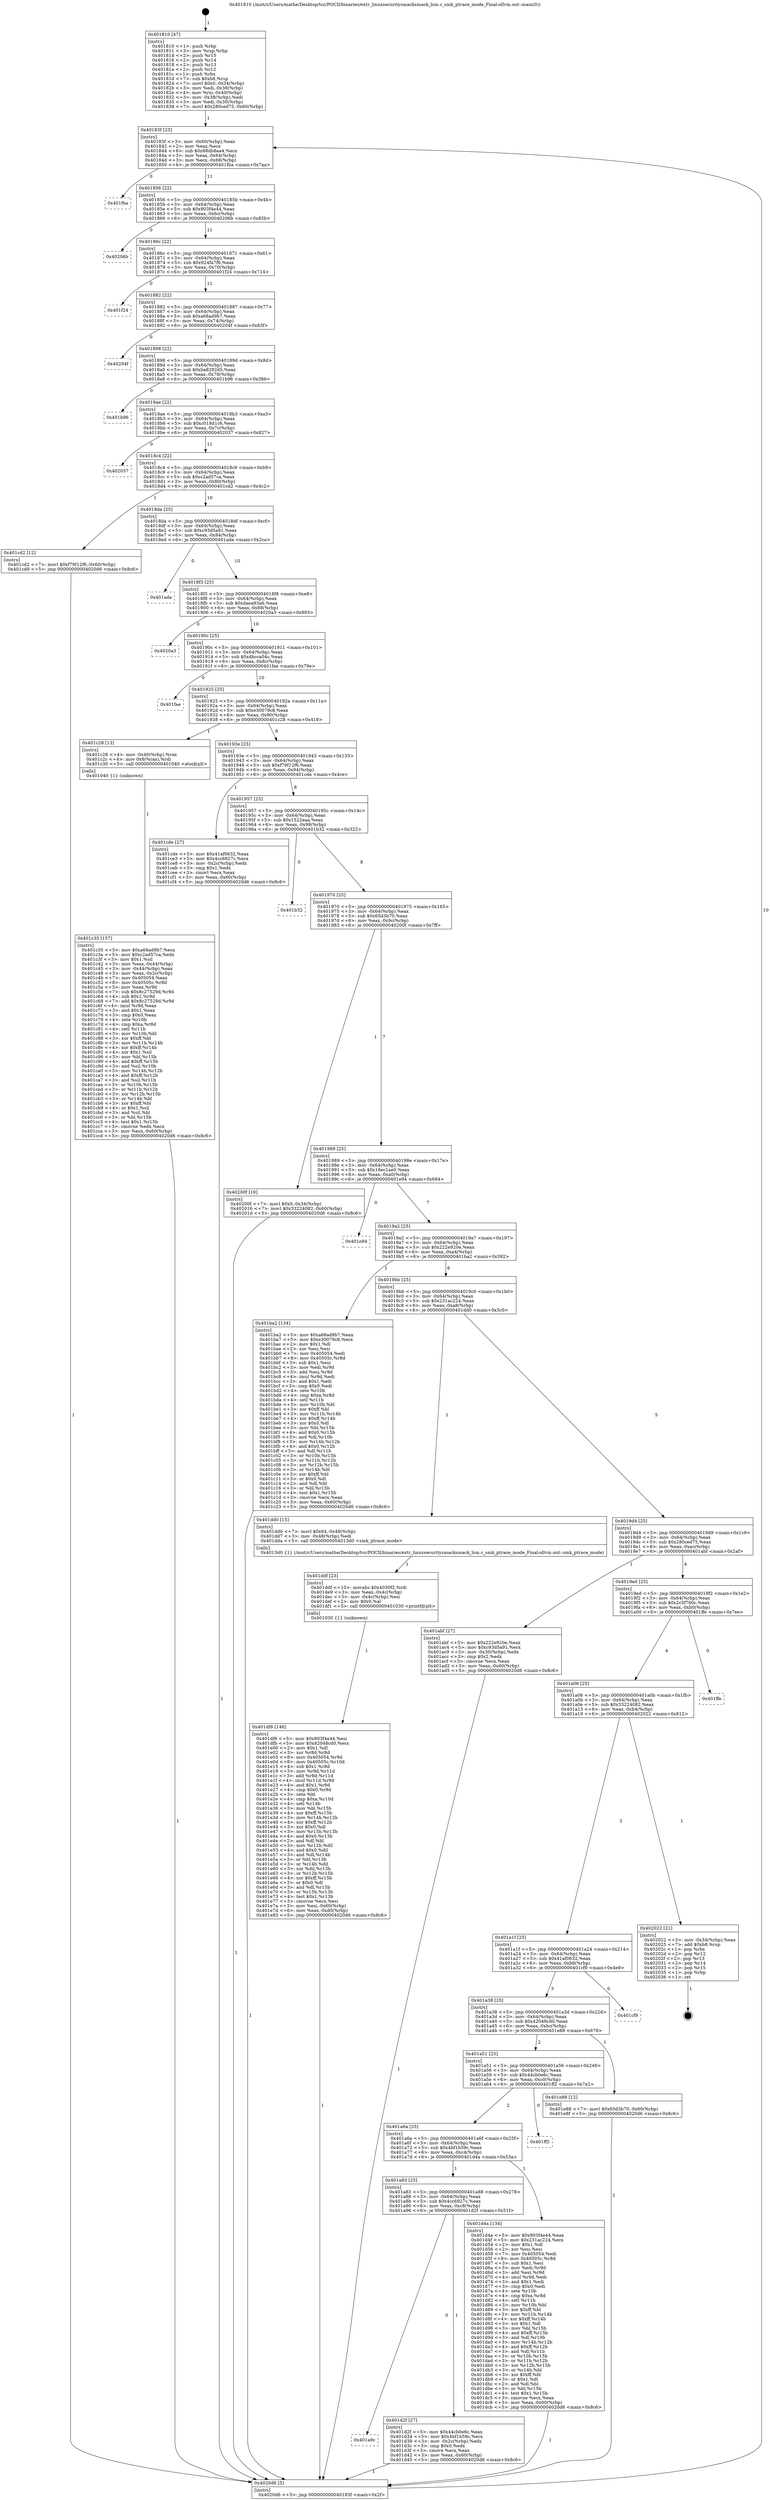 digraph "0x401810" {
  label = "0x401810 (/mnt/c/Users/mathe/Desktop/tcc/POCII/binaries/extr_linuxsecuritysmacksmack_lsm.c_smk_ptrace_mode_Final-ollvm.out::main(0))"
  labelloc = "t"
  node[shape=record]

  Entry [label="",width=0.3,height=0.3,shape=circle,fillcolor=black,style=filled]
  "0x40183f" [label="{
     0x40183f [23]\l
     | [instrs]\l
     &nbsp;&nbsp;0x40183f \<+3\>: mov -0x60(%rbp),%eax\l
     &nbsp;&nbsp;0x401842 \<+2\>: mov %eax,%ecx\l
     &nbsp;&nbsp;0x401844 \<+6\>: sub $0x88db8aa4,%ecx\l
     &nbsp;&nbsp;0x40184a \<+3\>: mov %eax,-0x64(%rbp)\l
     &nbsp;&nbsp;0x40184d \<+3\>: mov %ecx,-0x68(%rbp)\l
     &nbsp;&nbsp;0x401850 \<+6\>: je 0000000000401fba \<main+0x7aa\>\l
  }"]
  "0x401fba" [label="{
     0x401fba\l
  }", style=dashed]
  "0x401856" [label="{
     0x401856 [22]\l
     | [instrs]\l
     &nbsp;&nbsp;0x401856 \<+5\>: jmp 000000000040185b \<main+0x4b\>\l
     &nbsp;&nbsp;0x40185b \<+3\>: mov -0x64(%rbp),%eax\l
     &nbsp;&nbsp;0x40185e \<+5\>: sub $0x903f4e44,%eax\l
     &nbsp;&nbsp;0x401863 \<+3\>: mov %eax,-0x6c(%rbp)\l
     &nbsp;&nbsp;0x401866 \<+6\>: je 000000000040206b \<main+0x85b\>\l
  }"]
  Exit [label="",width=0.3,height=0.3,shape=circle,fillcolor=black,style=filled,peripheries=2]
  "0x40206b" [label="{
     0x40206b\l
  }", style=dashed]
  "0x40186c" [label="{
     0x40186c [22]\l
     | [instrs]\l
     &nbsp;&nbsp;0x40186c \<+5\>: jmp 0000000000401871 \<main+0x61\>\l
     &nbsp;&nbsp;0x401871 \<+3\>: mov -0x64(%rbp),%eax\l
     &nbsp;&nbsp;0x401874 \<+5\>: sub $0x924fa7f6,%eax\l
     &nbsp;&nbsp;0x401879 \<+3\>: mov %eax,-0x70(%rbp)\l
     &nbsp;&nbsp;0x40187c \<+6\>: je 0000000000401f24 \<main+0x714\>\l
  }"]
  "0x401df6" [label="{
     0x401df6 [146]\l
     | [instrs]\l
     &nbsp;&nbsp;0x401df6 \<+5\>: mov $0x903f4e44,%esi\l
     &nbsp;&nbsp;0x401dfb \<+5\>: mov $0x42048cd0,%ecx\l
     &nbsp;&nbsp;0x401e00 \<+2\>: mov $0x1,%dl\l
     &nbsp;&nbsp;0x401e02 \<+3\>: xor %r8d,%r8d\l
     &nbsp;&nbsp;0x401e05 \<+8\>: mov 0x405054,%r9d\l
     &nbsp;&nbsp;0x401e0d \<+8\>: mov 0x40505c,%r10d\l
     &nbsp;&nbsp;0x401e15 \<+4\>: sub $0x1,%r8d\l
     &nbsp;&nbsp;0x401e19 \<+3\>: mov %r9d,%r11d\l
     &nbsp;&nbsp;0x401e1c \<+3\>: add %r8d,%r11d\l
     &nbsp;&nbsp;0x401e1f \<+4\>: imul %r11d,%r9d\l
     &nbsp;&nbsp;0x401e23 \<+4\>: and $0x1,%r9d\l
     &nbsp;&nbsp;0x401e27 \<+4\>: cmp $0x0,%r9d\l
     &nbsp;&nbsp;0x401e2b \<+3\>: sete %bl\l
     &nbsp;&nbsp;0x401e2e \<+4\>: cmp $0xa,%r10d\l
     &nbsp;&nbsp;0x401e32 \<+4\>: setl %r14b\l
     &nbsp;&nbsp;0x401e36 \<+3\>: mov %bl,%r15b\l
     &nbsp;&nbsp;0x401e39 \<+4\>: xor $0xff,%r15b\l
     &nbsp;&nbsp;0x401e3d \<+3\>: mov %r14b,%r12b\l
     &nbsp;&nbsp;0x401e40 \<+4\>: xor $0xff,%r12b\l
     &nbsp;&nbsp;0x401e44 \<+3\>: xor $0x0,%dl\l
     &nbsp;&nbsp;0x401e47 \<+3\>: mov %r15b,%r13b\l
     &nbsp;&nbsp;0x401e4a \<+4\>: and $0x0,%r13b\l
     &nbsp;&nbsp;0x401e4e \<+2\>: and %dl,%bl\l
     &nbsp;&nbsp;0x401e50 \<+3\>: mov %r12b,%dil\l
     &nbsp;&nbsp;0x401e53 \<+4\>: and $0x0,%dil\l
     &nbsp;&nbsp;0x401e57 \<+3\>: and %dl,%r14b\l
     &nbsp;&nbsp;0x401e5a \<+3\>: or %bl,%r13b\l
     &nbsp;&nbsp;0x401e5d \<+3\>: or %r14b,%dil\l
     &nbsp;&nbsp;0x401e60 \<+3\>: xor %dil,%r13b\l
     &nbsp;&nbsp;0x401e63 \<+3\>: or %r12b,%r15b\l
     &nbsp;&nbsp;0x401e66 \<+4\>: xor $0xff,%r15b\l
     &nbsp;&nbsp;0x401e6a \<+3\>: or $0x0,%dl\l
     &nbsp;&nbsp;0x401e6d \<+3\>: and %dl,%r15b\l
     &nbsp;&nbsp;0x401e70 \<+3\>: or %r15b,%r13b\l
     &nbsp;&nbsp;0x401e73 \<+4\>: test $0x1,%r13b\l
     &nbsp;&nbsp;0x401e77 \<+3\>: cmovne %ecx,%esi\l
     &nbsp;&nbsp;0x401e7a \<+3\>: mov %esi,-0x60(%rbp)\l
     &nbsp;&nbsp;0x401e7d \<+6\>: mov %eax,-0xd0(%rbp)\l
     &nbsp;&nbsp;0x401e83 \<+5\>: jmp 00000000004020d6 \<main+0x8c6\>\l
  }"]
  "0x401f24" [label="{
     0x401f24\l
  }", style=dashed]
  "0x401882" [label="{
     0x401882 [22]\l
     | [instrs]\l
     &nbsp;&nbsp;0x401882 \<+5\>: jmp 0000000000401887 \<main+0x77\>\l
     &nbsp;&nbsp;0x401887 \<+3\>: mov -0x64(%rbp),%eax\l
     &nbsp;&nbsp;0x40188a \<+5\>: sub $0xa68ad9b7,%eax\l
     &nbsp;&nbsp;0x40188f \<+3\>: mov %eax,-0x74(%rbp)\l
     &nbsp;&nbsp;0x401892 \<+6\>: je 000000000040204f \<main+0x83f\>\l
  }"]
  "0x401ddf" [label="{
     0x401ddf [23]\l
     | [instrs]\l
     &nbsp;&nbsp;0x401ddf \<+10\>: movabs $0x4030f2,%rdi\l
     &nbsp;&nbsp;0x401de9 \<+3\>: mov %eax,-0x4c(%rbp)\l
     &nbsp;&nbsp;0x401dec \<+3\>: mov -0x4c(%rbp),%esi\l
     &nbsp;&nbsp;0x401def \<+2\>: mov $0x0,%al\l
     &nbsp;&nbsp;0x401df1 \<+5\>: call 0000000000401030 \<printf@plt\>\l
     | [calls]\l
     &nbsp;&nbsp;0x401030 \{1\} (unknown)\l
  }"]
  "0x40204f" [label="{
     0x40204f\l
  }", style=dashed]
  "0x401898" [label="{
     0x401898 [22]\l
     | [instrs]\l
     &nbsp;&nbsp;0x401898 \<+5\>: jmp 000000000040189d \<main+0x8d\>\l
     &nbsp;&nbsp;0x40189d \<+3\>: mov -0x64(%rbp),%eax\l
     &nbsp;&nbsp;0x4018a0 \<+5\>: sub $0xba8292d5,%eax\l
     &nbsp;&nbsp;0x4018a5 \<+3\>: mov %eax,-0x78(%rbp)\l
     &nbsp;&nbsp;0x4018a8 \<+6\>: je 0000000000401b96 \<main+0x386\>\l
  }"]
  "0x401a9c" [label="{
     0x401a9c\l
  }", style=dashed]
  "0x401b96" [label="{
     0x401b96\l
  }", style=dashed]
  "0x4018ae" [label="{
     0x4018ae [22]\l
     | [instrs]\l
     &nbsp;&nbsp;0x4018ae \<+5\>: jmp 00000000004018b3 \<main+0xa3\>\l
     &nbsp;&nbsp;0x4018b3 \<+3\>: mov -0x64(%rbp),%eax\l
     &nbsp;&nbsp;0x4018b6 \<+5\>: sub $0xc018d1c6,%eax\l
     &nbsp;&nbsp;0x4018bb \<+3\>: mov %eax,-0x7c(%rbp)\l
     &nbsp;&nbsp;0x4018be \<+6\>: je 0000000000402037 \<main+0x827\>\l
  }"]
  "0x401d2f" [label="{
     0x401d2f [27]\l
     | [instrs]\l
     &nbsp;&nbsp;0x401d2f \<+5\>: mov $0x44cb0e6c,%eax\l
     &nbsp;&nbsp;0x401d34 \<+5\>: mov $0x4bf1b59c,%ecx\l
     &nbsp;&nbsp;0x401d39 \<+3\>: mov -0x2c(%rbp),%edx\l
     &nbsp;&nbsp;0x401d3c \<+3\>: cmp $0x0,%edx\l
     &nbsp;&nbsp;0x401d3f \<+3\>: cmove %ecx,%eax\l
     &nbsp;&nbsp;0x401d42 \<+3\>: mov %eax,-0x60(%rbp)\l
     &nbsp;&nbsp;0x401d45 \<+5\>: jmp 00000000004020d6 \<main+0x8c6\>\l
  }"]
  "0x402037" [label="{
     0x402037\l
  }", style=dashed]
  "0x4018c4" [label="{
     0x4018c4 [22]\l
     | [instrs]\l
     &nbsp;&nbsp;0x4018c4 \<+5\>: jmp 00000000004018c9 \<main+0xb9\>\l
     &nbsp;&nbsp;0x4018c9 \<+3\>: mov -0x64(%rbp),%eax\l
     &nbsp;&nbsp;0x4018cc \<+5\>: sub $0xc2ad57ca,%eax\l
     &nbsp;&nbsp;0x4018d1 \<+3\>: mov %eax,-0x80(%rbp)\l
     &nbsp;&nbsp;0x4018d4 \<+6\>: je 0000000000401cd2 \<main+0x4c2\>\l
  }"]
  "0x401a83" [label="{
     0x401a83 [25]\l
     | [instrs]\l
     &nbsp;&nbsp;0x401a83 \<+5\>: jmp 0000000000401a88 \<main+0x278\>\l
     &nbsp;&nbsp;0x401a88 \<+3\>: mov -0x64(%rbp),%eax\l
     &nbsp;&nbsp;0x401a8b \<+5\>: sub $0x4cc6927c,%eax\l
     &nbsp;&nbsp;0x401a90 \<+6\>: mov %eax,-0xc8(%rbp)\l
     &nbsp;&nbsp;0x401a96 \<+6\>: je 0000000000401d2f \<main+0x51f\>\l
  }"]
  "0x401cd2" [label="{
     0x401cd2 [12]\l
     | [instrs]\l
     &nbsp;&nbsp;0x401cd2 \<+7\>: movl $0xf79f12f6,-0x60(%rbp)\l
     &nbsp;&nbsp;0x401cd9 \<+5\>: jmp 00000000004020d6 \<main+0x8c6\>\l
  }"]
  "0x4018da" [label="{
     0x4018da [25]\l
     | [instrs]\l
     &nbsp;&nbsp;0x4018da \<+5\>: jmp 00000000004018df \<main+0xcf\>\l
     &nbsp;&nbsp;0x4018df \<+3\>: mov -0x64(%rbp),%eax\l
     &nbsp;&nbsp;0x4018e2 \<+5\>: sub $0xc93d5a91,%eax\l
     &nbsp;&nbsp;0x4018e7 \<+6\>: mov %eax,-0x84(%rbp)\l
     &nbsp;&nbsp;0x4018ed \<+6\>: je 0000000000401ada \<main+0x2ca\>\l
  }"]
  "0x401d4a" [label="{
     0x401d4a [134]\l
     | [instrs]\l
     &nbsp;&nbsp;0x401d4a \<+5\>: mov $0x903f4e44,%eax\l
     &nbsp;&nbsp;0x401d4f \<+5\>: mov $0x231ac224,%ecx\l
     &nbsp;&nbsp;0x401d54 \<+2\>: mov $0x1,%dl\l
     &nbsp;&nbsp;0x401d56 \<+2\>: xor %esi,%esi\l
     &nbsp;&nbsp;0x401d58 \<+7\>: mov 0x405054,%edi\l
     &nbsp;&nbsp;0x401d5f \<+8\>: mov 0x40505c,%r8d\l
     &nbsp;&nbsp;0x401d67 \<+3\>: sub $0x1,%esi\l
     &nbsp;&nbsp;0x401d6a \<+3\>: mov %edi,%r9d\l
     &nbsp;&nbsp;0x401d6d \<+3\>: add %esi,%r9d\l
     &nbsp;&nbsp;0x401d70 \<+4\>: imul %r9d,%edi\l
     &nbsp;&nbsp;0x401d74 \<+3\>: and $0x1,%edi\l
     &nbsp;&nbsp;0x401d77 \<+3\>: cmp $0x0,%edi\l
     &nbsp;&nbsp;0x401d7a \<+4\>: sete %r10b\l
     &nbsp;&nbsp;0x401d7e \<+4\>: cmp $0xa,%r8d\l
     &nbsp;&nbsp;0x401d82 \<+4\>: setl %r11b\l
     &nbsp;&nbsp;0x401d86 \<+3\>: mov %r10b,%bl\l
     &nbsp;&nbsp;0x401d89 \<+3\>: xor $0xff,%bl\l
     &nbsp;&nbsp;0x401d8c \<+3\>: mov %r11b,%r14b\l
     &nbsp;&nbsp;0x401d8f \<+4\>: xor $0xff,%r14b\l
     &nbsp;&nbsp;0x401d93 \<+3\>: xor $0x1,%dl\l
     &nbsp;&nbsp;0x401d96 \<+3\>: mov %bl,%r15b\l
     &nbsp;&nbsp;0x401d99 \<+4\>: and $0xff,%r15b\l
     &nbsp;&nbsp;0x401d9d \<+3\>: and %dl,%r10b\l
     &nbsp;&nbsp;0x401da0 \<+3\>: mov %r14b,%r12b\l
     &nbsp;&nbsp;0x401da3 \<+4\>: and $0xff,%r12b\l
     &nbsp;&nbsp;0x401da7 \<+3\>: and %dl,%r11b\l
     &nbsp;&nbsp;0x401daa \<+3\>: or %r10b,%r15b\l
     &nbsp;&nbsp;0x401dad \<+3\>: or %r11b,%r12b\l
     &nbsp;&nbsp;0x401db0 \<+3\>: xor %r12b,%r15b\l
     &nbsp;&nbsp;0x401db3 \<+3\>: or %r14b,%bl\l
     &nbsp;&nbsp;0x401db6 \<+3\>: xor $0xff,%bl\l
     &nbsp;&nbsp;0x401db9 \<+3\>: or $0x1,%dl\l
     &nbsp;&nbsp;0x401dbc \<+2\>: and %dl,%bl\l
     &nbsp;&nbsp;0x401dbe \<+3\>: or %bl,%r15b\l
     &nbsp;&nbsp;0x401dc1 \<+4\>: test $0x1,%r15b\l
     &nbsp;&nbsp;0x401dc5 \<+3\>: cmovne %ecx,%eax\l
     &nbsp;&nbsp;0x401dc8 \<+3\>: mov %eax,-0x60(%rbp)\l
     &nbsp;&nbsp;0x401dcb \<+5\>: jmp 00000000004020d6 \<main+0x8c6\>\l
  }"]
  "0x401ada" [label="{
     0x401ada\l
  }", style=dashed]
  "0x4018f3" [label="{
     0x4018f3 [25]\l
     | [instrs]\l
     &nbsp;&nbsp;0x4018f3 \<+5\>: jmp 00000000004018f8 \<main+0xe8\>\l
     &nbsp;&nbsp;0x4018f8 \<+3\>: mov -0x64(%rbp),%eax\l
     &nbsp;&nbsp;0x4018fb \<+5\>: sub $0xdaea93a6,%eax\l
     &nbsp;&nbsp;0x401900 \<+6\>: mov %eax,-0x88(%rbp)\l
     &nbsp;&nbsp;0x401906 \<+6\>: je 00000000004020a3 \<main+0x893\>\l
  }"]
  "0x401a6a" [label="{
     0x401a6a [25]\l
     | [instrs]\l
     &nbsp;&nbsp;0x401a6a \<+5\>: jmp 0000000000401a6f \<main+0x25f\>\l
     &nbsp;&nbsp;0x401a6f \<+3\>: mov -0x64(%rbp),%eax\l
     &nbsp;&nbsp;0x401a72 \<+5\>: sub $0x4bf1b59c,%eax\l
     &nbsp;&nbsp;0x401a77 \<+6\>: mov %eax,-0xc4(%rbp)\l
     &nbsp;&nbsp;0x401a7d \<+6\>: je 0000000000401d4a \<main+0x53a\>\l
  }"]
  "0x4020a3" [label="{
     0x4020a3\l
  }", style=dashed]
  "0x40190c" [label="{
     0x40190c [25]\l
     | [instrs]\l
     &nbsp;&nbsp;0x40190c \<+5\>: jmp 0000000000401911 \<main+0x101\>\l
     &nbsp;&nbsp;0x401911 \<+3\>: mov -0x64(%rbp),%eax\l
     &nbsp;&nbsp;0x401914 \<+5\>: sub $0xdbcca04c,%eax\l
     &nbsp;&nbsp;0x401919 \<+6\>: mov %eax,-0x8c(%rbp)\l
     &nbsp;&nbsp;0x40191f \<+6\>: je 0000000000401fae \<main+0x79e\>\l
  }"]
  "0x401ff2" [label="{
     0x401ff2\l
  }", style=dashed]
  "0x401fae" [label="{
     0x401fae\l
  }", style=dashed]
  "0x401925" [label="{
     0x401925 [25]\l
     | [instrs]\l
     &nbsp;&nbsp;0x401925 \<+5\>: jmp 000000000040192a \<main+0x11a\>\l
     &nbsp;&nbsp;0x40192a \<+3\>: mov -0x64(%rbp),%eax\l
     &nbsp;&nbsp;0x40192d \<+5\>: sub $0xe30079c8,%eax\l
     &nbsp;&nbsp;0x401932 \<+6\>: mov %eax,-0x90(%rbp)\l
     &nbsp;&nbsp;0x401938 \<+6\>: je 0000000000401c28 \<main+0x418\>\l
  }"]
  "0x401a51" [label="{
     0x401a51 [25]\l
     | [instrs]\l
     &nbsp;&nbsp;0x401a51 \<+5\>: jmp 0000000000401a56 \<main+0x246\>\l
     &nbsp;&nbsp;0x401a56 \<+3\>: mov -0x64(%rbp),%eax\l
     &nbsp;&nbsp;0x401a59 \<+5\>: sub $0x44cb0e6c,%eax\l
     &nbsp;&nbsp;0x401a5e \<+6\>: mov %eax,-0xc0(%rbp)\l
     &nbsp;&nbsp;0x401a64 \<+6\>: je 0000000000401ff2 \<main+0x7e2\>\l
  }"]
  "0x401c28" [label="{
     0x401c28 [13]\l
     | [instrs]\l
     &nbsp;&nbsp;0x401c28 \<+4\>: mov -0x40(%rbp),%rax\l
     &nbsp;&nbsp;0x401c2c \<+4\>: mov 0x8(%rax),%rdi\l
     &nbsp;&nbsp;0x401c30 \<+5\>: call 0000000000401040 \<atoi@plt\>\l
     | [calls]\l
     &nbsp;&nbsp;0x401040 \{1\} (unknown)\l
  }"]
  "0x40193e" [label="{
     0x40193e [25]\l
     | [instrs]\l
     &nbsp;&nbsp;0x40193e \<+5\>: jmp 0000000000401943 \<main+0x133\>\l
     &nbsp;&nbsp;0x401943 \<+3\>: mov -0x64(%rbp),%eax\l
     &nbsp;&nbsp;0x401946 \<+5\>: sub $0xf79f12f6,%eax\l
     &nbsp;&nbsp;0x40194b \<+6\>: mov %eax,-0x94(%rbp)\l
     &nbsp;&nbsp;0x401951 \<+6\>: je 0000000000401cde \<main+0x4ce\>\l
  }"]
  "0x401e88" [label="{
     0x401e88 [12]\l
     | [instrs]\l
     &nbsp;&nbsp;0x401e88 \<+7\>: movl $0x65d3b70,-0x60(%rbp)\l
     &nbsp;&nbsp;0x401e8f \<+5\>: jmp 00000000004020d6 \<main+0x8c6\>\l
  }"]
  "0x401cde" [label="{
     0x401cde [27]\l
     | [instrs]\l
     &nbsp;&nbsp;0x401cde \<+5\>: mov $0x41af0632,%eax\l
     &nbsp;&nbsp;0x401ce3 \<+5\>: mov $0x4cc6927c,%ecx\l
     &nbsp;&nbsp;0x401ce8 \<+3\>: mov -0x2c(%rbp),%edx\l
     &nbsp;&nbsp;0x401ceb \<+3\>: cmp $0x1,%edx\l
     &nbsp;&nbsp;0x401cee \<+3\>: cmovl %ecx,%eax\l
     &nbsp;&nbsp;0x401cf1 \<+3\>: mov %eax,-0x60(%rbp)\l
     &nbsp;&nbsp;0x401cf4 \<+5\>: jmp 00000000004020d6 \<main+0x8c6\>\l
  }"]
  "0x401957" [label="{
     0x401957 [25]\l
     | [instrs]\l
     &nbsp;&nbsp;0x401957 \<+5\>: jmp 000000000040195c \<main+0x14c\>\l
     &nbsp;&nbsp;0x40195c \<+3\>: mov -0x64(%rbp),%eax\l
     &nbsp;&nbsp;0x40195f \<+5\>: sub $0x1522eaa,%eax\l
     &nbsp;&nbsp;0x401964 \<+6\>: mov %eax,-0x98(%rbp)\l
     &nbsp;&nbsp;0x40196a \<+6\>: je 0000000000401b32 \<main+0x322\>\l
  }"]
  "0x401a38" [label="{
     0x401a38 [25]\l
     | [instrs]\l
     &nbsp;&nbsp;0x401a38 \<+5\>: jmp 0000000000401a3d \<main+0x22d\>\l
     &nbsp;&nbsp;0x401a3d \<+3\>: mov -0x64(%rbp),%eax\l
     &nbsp;&nbsp;0x401a40 \<+5\>: sub $0x42048cd0,%eax\l
     &nbsp;&nbsp;0x401a45 \<+6\>: mov %eax,-0xbc(%rbp)\l
     &nbsp;&nbsp;0x401a4b \<+6\>: je 0000000000401e88 \<main+0x678\>\l
  }"]
  "0x401b32" [label="{
     0x401b32\l
  }", style=dashed]
  "0x401970" [label="{
     0x401970 [25]\l
     | [instrs]\l
     &nbsp;&nbsp;0x401970 \<+5\>: jmp 0000000000401975 \<main+0x165\>\l
     &nbsp;&nbsp;0x401975 \<+3\>: mov -0x64(%rbp),%eax\l
     &nbsp;&nbsp;0x401978 \<+5\>: sub $0x65d3b70,%eax\l
     &nbsp;&nbsp;0x40197d \<+6\>: mov %eax,-0x9c(%rbp)\l
     &nbsp;&nbsp;0x401983 \<+6\>: je 000000000040200f \<main+0x7ff\>\l
  }"]
  "0x401cf9" [label="{
     0x401cf9\l
  }", style=dashed]
  "0x40200f" [label="{
     0x40200f [19]\l
     | [instrs]\l
     &nbsp;&nbsp;0x40200f \<+7\>: movl $0x0,-0x34(%rbp)\l
     &nbsp;&nbsp;0x402016 \<+7\>: movl $0x33224082,-0x60(%rbp)\l
     &nbsp;&nbsp;0x40201d \<+5\>: jmp 00000000004020d6 \<main+0x8c6\>\l
  }"]
  "0x401989" [label="{
     0x401989 [25]\l
     | [instrs]\l
     &nbsp;&nbsp;0x401989 \<+5\>: jmp 000000000040198e \<main+0x17e\>\l
     &nbsp;&nbsp;0x40198e \<+3\>: mov -0x64(%rbp),%eax\l
     &nbsp;&nbsp;0x401991 \<+5\>: sub $0x16ec1ae0,%eax\l
     &nbsp;&nbsp;0x401996 \<+6\>: mov %eax,-0xa0(%rbp)\l
     &nbsp;&nbsp;0x40199c \<+6\>: je 0000000000401e94 \<main+0x684\>\l
  }"]
  "0x401a1f" [label="{
     0x401a1f [25]\l
     | [instrs]\l
     &nbsp;&nbsp;0x401a1f \<+5\>: jmp 0000000000401a24 \<main+0x214\>\l
     &nbsp;&nbsp;0x401a24 \<+3\>: mov -0x64(%rbp),%eax\l
     &nbsp;&nbsp;0x401a27 \<+5\>: sub $0x41af0632,%eax\l
     &nbsp;&nbsp;0x401a2c \<+6\>: mov %eax,-0xb8(%rbp)\l
     &nbsp;&nbsp;0x401a32 \<+6\>: je 0000000000401cf9 \<main+0x4e9\>\l
  }"]
  "0x401e94" [label="{
     0x401e94\l
  }", style=dashed]
  "0x4019a2" [label="{
     0x4019a2 [25]\l
     | [instrs]\l
     &nbsp;&nbsp;0x4019a2 \<+5\>: jmp 00000000004019a7 \<main+0x197\>\l
     &nbsp;&nbsp;0x4019a7 \<+3\>: mov -0x64(%rbp),%eax\l
     &nbsp;&nbsp;0x4019aa \<+5\>: sub $0x222e920e,%eax\l
     &nbsp;&nbsp;0x4019af \<+6\>: mov %eax,-0xa4(%rbp)\l
     &nbsp;&nbsp;0x4019b5 \<+6\>: je 0000000000401ba2 \<main+0x392\>\l
  }"]
  "0x402022" [label="{
     0x402022 [21]\l
     | [instrs]\l
     &nbsp;&nbsp;0x402022 \<+3\>: mov -0x34(%rbp),%eax\l
     &nbsp;&nbsp;0x402025 \<+7\>: add $0xb8,%rsp\l
     &nbsp;&nbsp;0x40202c \<+1\>: pop %rbx\l
     &nbsp;&nbsp;0x40202d \<+2\>: pop %r12\l
     &nbsp;&nbsp;0x40202f \<+2\>: pop %r13\l
     &nbsp;&nbsp;0x402031 \<+2\>: pop %r14\l
     &nbsp;&nbsp;0x402033 \<+2\>: pop %r15\l
     &nbsp;&nbsp;0x402035 \<+1\>: pop %rbp\l
     &nbsp;&nbsp;0x402036 \<+1\>: ret\l
  }"]
  "0x401ba2" [label="{
     0x401ba2 [134]\l
     | [instrs]\l
     &nbsp;&nbsp;0x401ba2 \<+5\>: mov $0xa68ad9b7,%eax\l
     &nbsp;&nbsp;0x401ba7 \<+5\>: mov $0xe30079c8,%ecx\l
     &nbsp;&nbsp;0x401bac \<+2\>: mov $0x1,%dl\l
     &nbsp;&nbsp;0x401bae \<+2\>: xor %esi,%esi\l
     &nbsp;&nbsp;0x401bb0 \<+7\>: mov 0x405054,%edi\l
     &nbsp;&nbsp;0x401bb7 \<+8\>: mov 0x40505c,%r8d\l
     &nbsp;&nbsp;0x401bbf \<+3\>: sub $0x1,%esi\l
     &nbsp;&nbsp;0x401bc2 \<+3\>: mov %edi,%r9d\l
     &nbsp;&nbsp;0x401bc5 \<+3\>: add %esi,%r9d\l
     &nbsp;&nbsp;0x401bc8 \<+4\>: imul %r9d,%edi\l
     &nbsp;&nbsp;0x401bcc \<+3\>: and $0x1,%edi\l
     &nbsp;&nbsp;0x401bcf \<+3\>: cmp $0x0,%edi\l
     &nbsp;&nbsp;0x401bd2 \<+4\>: sete %r10b\l
     &nbsp;&nbsp;0x401bd6 \<+4\>: cmp $0xa,%r8d\l
     &nbsp;&nbsp;0x401bda \<+4\>: setl %r11b\l
     &nbsp;&nbsp;0x401bde \<+3\>: mov %r10b,%bl\l
     &nbsp;&nbsp;0x401be1 \<+3\>: xor $0xff,%bl\l
     &nbsp;&nbsp;0x401be4 \<+3\>: mov %r11b,%r14b\l
     &nbsp;&nbsp;0x401be7 \<+4\>: xor $0xff,%r14b\l
     &nbsp;&nbsp;0x401beb \<+3\>: xor $0x0,%dl\l
     &nbsp;&nbsp;0x401bee \<+3\>: mov %bl,%r15b\l
     &nbsp;&nbsp;0x401bf1 \<+4\>: and $0x0,%r15b\l
     &nbsp;&nbsp;0x401bf5 \<+3\>: and %dl,%r10b\l
     &nbsp;&nbsp;0x401bf8 \<+3\>: mov %r14b,%r12b\l
     &nbsp;&nbsp;0x401bfb \<+4\>: and $0x0,%r12b\l
     &nbsp;&nbsp;0x401bff \<+3\>: and %dl,%r11b\l
     &nbsp;&nbsp;0x401c02 \<+3\>: or %r10b,%r15b\l
     &nbsp;&nbsp;0x401c05 \<+3\>: or %r11b,%r12b\l
     &nbsp;&nbsp;0x401c08 \<+3\>: xor %r12b,%r15b\l
     &nbsp;&nbsp;0x401c0b \<+3\>: or %r14b,%bl\l
     &nbsp;&nbsp;0x401c0e \<+3\>: xor $0xff,%bl\l
     &nbsp;&nbsp;0x401c11 \<+3\>: or $0x0,%dl\l
     &nbsp;&nbsp;0x401c14 \<+2\>: and %dl,%bl\l
     &nbsp;&nbsp;0x401c16 \<+3\>: or %bl,%r15b\l
     &nbsp;&nbsp;0x401c19 \<+4\>: test $0x1,%r15b\l
     &nbsp;&nbsp;0x401c1d \<+3\>: cmovne %ecx,%eax\l
     &nbsp;&nbsp;0x401c20 \<+3\>: mov %eax,-0x60(%rbp)\l
     &nbsp;&nbsp;0x401c23 \<+5\>: jmp 00000000004020d6 \<main+0x8c6\>\l
  }"]
  "0x4019bb" [label="{
     0x4019bb [25]\l
     | [instrs]\l
     &nbsp;&nbsp;0x4019bb \<+5\>: jmp 00000000004019c0 \<main+0x1b0\>\l
     &nbsp;&nbsp;0x4019c0 \<+3\>: mov -0x64(%rbp),%eax\l
     &nbsp;&nbsp;0x4019c3 \<+5\>: sub $0x231ac224,%eax\l
     &nbsp;&nbsp;0x4019c8 \<+6\>: mov %eax,-0xa8(%rbp)\l
     &nbsp;&nbsp;0x4019ce \<+6\>: je 0000000000401dd0 \<main+0x5c0\>\l
  }"]
  "0x401a06" [label="{
     0x401a06 [25]\l
     | [instrs]\l
     &nbsp;&nbsp;0x401a06 \<+5\>: jmp 0000000000401a0b \<main+0x1fb\>\l
     &nbsp;&nbsp;0x401a0b \<+3\>: mov -0x64(%rbp),%eax\l
     &nbsp;&nbsp;0x401a0e \<+5\>: sub $0x33224082,%eax\l
     &nbsp;&nbsp;0x401a13 \<+6\>: mov %eax,-0xb4(%rbp)\l
     &nbsp;&nbsp;0x401a19 \<+6\>: je 0000000000402022 \<main+0x812\>\l
  }"]
  "0x401dd0" [label="{
     0x401dd0 [15]\l
     | [instrs]\l
     &nbsp;&nbsp;0x401dd0 \<+7\>: movl $0x64,-0x48(%rbp)\l
     &nbsp;&nbsp;0x401dd7 \<+3\>: mov -0x48(%rbp),%edi\l
     &nbsp;&nbsp;0x401dda \<+5\>: call 00000000004013d0 \<smk_ptrace_mode\>\l
     | [calls]\l
     &nbsp;&nbsp;0x4013d0 \{1\} (/mnt/c/Users/mathe/Desktop/tcc/POCII/binaries/extr_linuxsecuritysmacksmack_lsm.c_smk_ptrace_mode_Final-ollvm.out::smk_ptrace_mode)\l
  }"]
  "0x4019d4" [label="{
     0x4019d4 [25]\l
     | [instrs]\l
     &nbsp;&nbsp;0x4019d4 \<+5\>: jmp 00000000004019d9 \<main+0x1c9\>\l
     &nbsp;&nbsp;0x4019d9 \<+3\>: mov -0x64(%rbp),%eax\l
     &nbsp;&nbsp;0x4019dc \<+5\>: sub $0x280ced75,%eax\l
     &nbsp;&nbsp;0x4019e1 \<+6\>: mov %eax,-0xac(%rbp)\l
     &nbsp;&nbsp;0x4019e7 \<+6\>: je 0000000000401abf \<main+0x2af\>\l
  }"]
  "0x401ffe" [label="{
     0x401ffe\l
  }", style=dashed]
  "0x401abf" [label="{
     0x401abf [27]\l
     | [instrs]\l
     &nbsp;&nbsp;0x401abf \<+5\>: mov $0x222e920e,%eax\l
     &nbsp;&nbsp;0x401ac4 \<+5\>: mov $0xc93d5a91,%ecx\l
     &nbsp;&nbsp;0x401ac9 \<+3\>: mov -0x30(%rbp),%edx\l
     &nbsp;&nbsp;0x401acc \<+3\>: cmp $0x2,%edx\l
     &nbsp;&nbsp;0x401acf \<+3\>: cmovne %ecx,%eax\l
     &nbsp;&nbsp;0x401ad2 \<+3\>: mov %eax,-0x60(%rbp)\l
     &nbsp;&nbsp;0x401ad5 \<+5\>: jmp 00000000004020d6 \<main+0x8c6\>\l
  }"]
  "0x4019ed" [label="{
     0x4019ed [25]\l
     | [instrs]\l
     &nbsp;&nbsp;0x4019ed \<+5\>: jmp 00000000004019f2 \<main+0x1e2\>\l
     &nbsp;&nbsp;0x4019f2 \<+3\>: mov -0x64(%rbp),%eax\l
     &nbsp;&nbsp;0x4019f5 \<+5\>: sub $0x2c5f760c,%eax\l
     &nbsp;&nbsp;0x4019fa \<+6\>: mov %eax,-0xb0(%rbp)\l
     &nbsp;&nbsp;0x401a00 \<+6\>: je 0000000000401ffe \<main+0x7ee\>\l
  }"]
  "0x4020d6" [label="{
     0x4020d6 [5]\l
     | [instrs]\l
     &nbsp;&nbsp;0x4020d6 \<+5\>: jmp 000000000040183f \<main+0x2f\>\l
  }"]
  "0x401810" [label="{
     0x401810 [47]\l
     | [instrs]\l
     &nbsp;&nbsp;0x401810 \<+1\>: push %rbp\l
     &nbsp;&nbsp;0x401811 \<+3\>: mov %rsp,%rbp\l
     &nbsp;&nbsp;0x401814 \<+2\>: push %r15\l
     &nbsp;&nbsp;0x401816 \<+2\>: push %r14\l
     &nbsp;&nbsp;0x401818 \<+2\>: push %r13\l
     &nbsp;&nbsp;0x40181a \<+2\>: push %r12\l
     &nbsp;&nbsp;0x40181c \<+1\>: push %rbx\l
     &nbsp;&nbsp;0x40181d \<+7\>: sub $0xb8,%rsp\l
     &nbsp;&nbsp;0x401824 \<+7\>: movl $0x0,-0x34(%rbp)\l
     &nbsp;&nbsp;0x40182b \<+3\>: mov %edi,-0x38(%rbp)\l
     &nbsp;&nbsp;0x40182e \<+4\>: mov %rsi,-0x40(%rbp)\l
     &nbsp;&nbsp;0x401832 \<+3\>: mov -0x38(%rbp),%edi\l
     &nbsp;&nbsp;0x401835 \<+3\>: mov %edi,-0x30(%rbp)\l
     &nbsp;&nbsp;0x401838 \<+7\>: movl $0x280ced75,-0x60(%rbp)\l
  }"]
  "0x401c35" [label="{
     0x401c35 [157]\l
     | [instrs]\l
     &nbsp;&nbsp;0x401c35 \<+5\>: mov $0xa68ad9b7,%ecx\l
     &nbsp;&nbsp;0x401c3a \<+5\>: mov $0xc2ad57ca,%edx\l
     &nbsp;&nbsp;0x401c3f \<+3\>: mov $0x1,%sil\l
     &nbsp;&nbsp;0x401c42 \<+3\>: mov %eax,-0x44(%rbp)\l
     &nbsp;&nbsp;0x401c45 \<+3\>: mov -0x44(%rbp),%eax\l
     &nbsp;&nbsp;0x401c48 \<+3\>: mov %eax,-0x2c(%rbp)\l
     &nbsp;&nbsp;0x401c4b \<+7\>: mov 0x405054,%eax\l
     &nbsp;&nbsp;0x401c52 \<+8\>: mov 0x40505c,%r8d\l
     &nbsp;&nbsp;0x401c5a \<+3\>: mov %eax,%r9d\l
     &nbsp;&nbsp;0x401c5d \<+7\>: sub $0x8c27529d,%r9d\l
     &nbsp;&nbsp;0x401c64 \<+4\>: sub $0x1,%r9d\l
     &nbsp;&nbsp;0x401c68 \<+7\>: add $0x8c27529d,%r9d\l
     &nbsp;&nbsp;0x401c6f \<+4\>: imul %r9d,%eax\l
     &nbsp;&nbsp;0x401c73 \<+3\>: and $0x1,%eax\l
     &nbsp;&nbsp;0x401c76 \<+3\>: cmp $0x0,%eax\l
     &nbsp;&nbsp;0x401c79 \<+4\>: sete %r10b\l
     &nbsp;&nbsp;0x401c7d \<+4\>: cmp $0xa,%r8d\l
     &nbsp;&nbsp;0x401c81 \<+4\>: setl %r11b\l
     &nbsp;&nbsp;0x401c85 \<+3\>: mov %r10b,%bl\l
     &nbsp;&nbsp;0x401c88 \<+3\>: xor $0xff,%bl\l
     &nbsp;&nbsp;0x401c8b \<+3\>: mov %r11b,%r14b\l
     &nbsp;&nbsp;0x401c8e \<+4\>: xor $0xff,%r14b\l
     &nbsp;&nbsp;0x401c92 \<+4\>: xor $0x1,%sil\l
     &nbsp;&nbsp;0x401c96 \<+3\>: mov %bl,%r15b\l
     &nbsp;&nbsp;0x401c99 \<+4\>: and $0xff,%r15b\l
     &nbsp;&nbsp;0x401c9d \<+3\>: and %sil,%r10b\l
     &nbsp;&nbsp;0x401ca0 \<+3\>: mov %r14b,%r12b\l
     &nbsp;&nbsp;0x401ca3 \<+4\>: and $0xff,%r12b\l
     &nbsp;&nbsp;0x401ca7 \<+3\>: and %sil,%r11b\l
     &nbsp;&nbsp;0x401caa \<+3\>: or %r10b,%r15b\l
     &nbsp;&nbsp;0x401cad \<+3\>: or %r11b,%r12b\l
     &nbsp;&nbsp;0x401cb0 \<+3\>: xor %r12b,%r15b\l
     &nbsp;&nbsp;0x401cb3 \<+3\>: or %r14b,%bl\l
     &nbsp;&nbsp;0x401cb6 \<+3\>: xor $0xff,%bl\l
     &nbsp;&nbsp;0x401cb9 \<+4\>: or $0x1,%sil\l
     &nbsp;&nbsp;0x401cbd \<+3\>: and %sil,%bl\l
     &nbsp;&nbsp;0x401cc0 \<+3\>: or %bl,%r15b\l
     &nbsp;&nbsp;0x401cc3 \<+4\>: test $0x1,%r15b\l
     &nbsp;&nbsp;0x401cc7 \<+3\>: cmovne %edx,%ecx\l
     &nbsp;&nbsp;0x401cca \<+3\>: mov %ecx,-0x60(%rbp)\l
     &nbsp;&nbsp;0x401ccd \<+5\>: jmp 00000000004020d6 \<main+0x8c6\>\l
  }"]
  Entry -> "0x401810" [label=" 1"]
  "0x40183f" -> "0x401fba" [label=" 0"]
  "0x40183f" -> "0x401856" [label=" 11"]
  "0x402022" -> Exit [label=" 1"]
  "0x401856" -> "0x40206b" [label=" 0"]
  "0x401856" -> "0x40186c" [label=" 11"]
  "0x40200f" -> "0x4020d6" [label=" 1"]
  "0x40186c" -> "0x401f24" [label=" 0"]
  "0x40186c" -> "0x401882" [label=" 11"]
  "0x401e88" -> "0x4020d6" [label=" 1"]
  "0x401882" -> "0x40204f" [label=" 0"]
  "0x401882" -> "0x401898" [label=" 11"]
  "0x401df6" -> "0x4020d6" [label=" 1"]
  "0x401898" -> "0x401b96" [label=" 0"]
  "0x401898" -> "0x4018ae" [label=" 11"]
  "0x401ddf" -> "0x401df6" [label=" 1"]
  "0x4018ae" -> "0x402037" [label=" 0"]
  "0x4018ae" -> "0x4018c4" [label=" 11"]
  "0x401dd0" -> "0x401ddf" [label=" 1"]
  "0x4018c4" -> "0x401cd2" [label=" 1"]
  "0x4018c4" -> "0x4018da" [label=" 10"]
  "0x401d2f" -> "0x4020d6" [label=" 1"]
  "0x4018da" -> "0x401ada" [label=" 0"]
  "0x4018da" -> "0x4018f3" [label=" 10"]
  "0x401a83" -> "0x401a9c" [label=" 0"]
  "0x4018f3" -> "0x4020a3" [label=" 0"]
  "0x4018f3" -> "0x40190c" [label=" 10"]
  "0x401d4a" -> "0x4020d6" [label=" 1"]
  "0x40190c" -> "0x401fae" [label=" 0"]
  "0x40190c" -> "0x401925" [label=" 10"]
  "0x401a6a" -> "0x401a83" [label=" 1"]
  "0x401925" -> "0x401c28" [label=" 1"]
  "0x401925" -> "0x40193e" [label=" 9"]
  "0x401a83" -> "0x401d2f" [label=" 1"]
  "0x40193e" -> "0x401cde" [label=" 1"]
  "0x40193e" -> "0x401957" [label=" 8"]
  "0x401a51" -> "0x401a6a" [label=" 2"]
  "0x401957" -> "0x401b32" [label=" 0"]
  "0x401957" -> "0x401970" [label=" 8"]
  "0x401a6a" -> "0x401d4a" [label=" 1"]
  "0x401970" -> "0x40200f" [label=" 1"]
  "0x401970" -> "0x401989" [label=" 7"]
  "0x401a38" -> "0x401a51" [label=" 2"]
  "0x401989" -> "0x401e94" [label=" 0"]
  "0x401989" -> "0x4019a2" [label=" 7"]
  "0x401a51" -> "0x401ff2" [label=" 0"]
  "0x4019a2" -> "0x401ba2" [label=" 1"]
  "0x4019a2" -> "0x4019bb" [label=" 6"]
  "0x401a1f" -> "0x401a38" [label=" 3"]
  "0x4019bb" -> "0x401dd0" [label=" 1"]
  "0x4019bb" -> "0x4019d4" [label=" 5"]
  "0x401a38" -> "0x401e88" [label=" 1"]
  "0x4019d4" -> "0x401abf" [label=" 1"]
  "0x4019d4" -> "0x4019ed" [label=" 4"]
  "0x401abf" -> "0x4020d6" [label=" 1"]
  "0x401810" -> "0x40183f" [label=" 1"]
  "0x4020d6" -> "0x40183f" [label=" 10"]
  "0x401ba2" -> "0x4020d6" [label=" 1"]
  "0x401c28" -> "0x401c35" [label=" 1"]
  "0x401c35" -> "0x4020d6" [label=" 1"]
  "0x401cd2" -> "0x4020d6" [label=" 1"]
  "0x401cde" -> "0x4020d6" [label=" 1"]
  "0x401a06" -> "0x401a1f" [label=" 3"]
  "0x4019ed" -> "0x401ffe" [label=" 0"]
  "0x4019ed" -> "0x401a06" [label=" 4"]
  "0x401a1f" -> "0x401cf9" [label=" 0"]
  "0x401a06" -> "0x402022" [label=" 1"]
}
